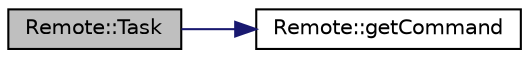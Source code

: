 digraph "Remote::Task"
{
 // LATEX_PDF_SIZE
  edge [fontname="Helvetica",fontsize="10",labelfontname="Helvetica",labelfontsize="10"];
  node [fontname="Helvetica",fontsize="10",shape=record];
  rankdir="LR";
  Node1 [label="Remote::Task",height=0.2,width=0.4,color="black", fillcolor="grey75", style="filled", fontcolor="black",tooltip="Checks for any command received and invokes the corresponding handler."];
  Node1 -> Node2 [color="midnightblue",fontsize="10",style="solid",fontname="Helvetica"];
  Node2 [label="Remote::getCommand",height=0.2,width=0.4,color="black", fillcolor="white", style="filled",URL="$class_remote.html#ad80462fe69ec46cfbf644c2f3805b707",tooltip="Checks for anything received, handles any special repeat codes, and re-enables the input...."];
}
